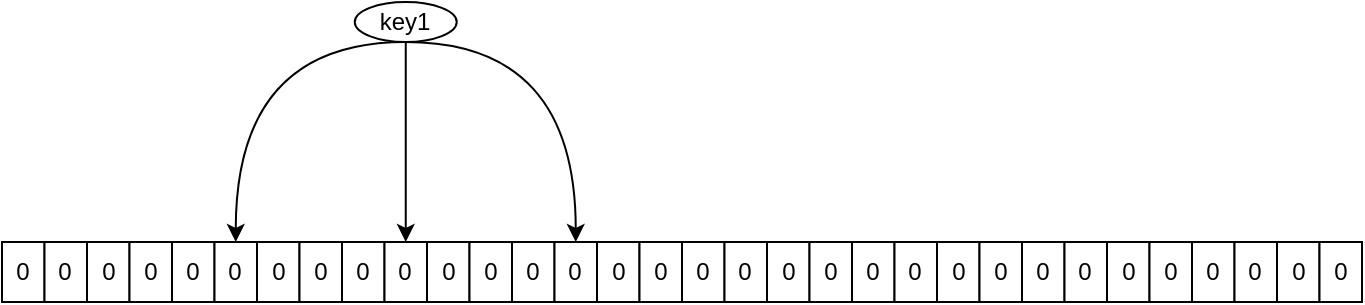 <mxfile version="15.3.1" type="github">
  <diagram id="oS3NIKPzrpNPTEWcU2Wd" name="第 1 页">
    <mxGraphModel dx="713" dy="392" grid="1" gridSize="10" guides="1" tooltips="1" connect="1" arrows="1" fold="1" page="1" pageScale="1" pageWidth="827" pageHeight="1169" math="0" shadow="0">
      <root>
        <mxCell id="0" />
        <mxCell id="1" parent="0" />
        <mxCell id="C_DTC8ixVh_991XyuoP6-37" value="" style="group" vertex="1" connectable="0" parent="1">
          <mxGeometry x="40" y="280" width="680.0" height="30" as="geometry" />
        </mxCell>
        <mxCell id="C_DTC8ixVh_991XyuoP6-1" value="0" style="rounded=0;whiteSpace=wrap;html=1;" vertex="1" parent="C_DTC8ixVh_991XyuoP6-37">
          <mxGeometry width="21.25" height="30" as="geometry" />
        </mxCell>
        <mxCell id="C_DTC8ixVh_991XyuoP6-2" value="0" style="rounded=0;whiteSpace=wrap;html=1;" vertex="1" parent="C_DTC8ixVh_991XyuoP6-37">
          <mxGeometry x="21.25" width="21.25" height="30" as="geometry" />
        </mxCell>
        <mxCell id="C_DTC8ixVh_991XyuoP6-4" value="0" style="rounded=0;whiteSpace=wrap;html=1;" vertex="1" parent="C_DTC8ixVh_991XyuoP6-37">
          <mxGeometry x="42.5" width="21.25" height="30" as="geometry" />
        </mxCell>
        <mxCell id="C_DTC8ixVh_991XyuoP6-5" value="0" style="rounded=0;whiteSpace=wrap;html=1;" vertex="1" parent="C_DTC8ixVh_991XyuoP6-37">
          <mxGeometry x="63.75" width="21.25" height="30" as="geometry" />
        </mxCell>
        <mxCell id="C_DTC8ixVh_991XyuoP6-6" value="0" style="rounded=0;whiteSpace=wrap;html=1;" vertex="1" parent="C_DTC8ixVh_991XyuoP6-37">
          <mxGeometry x="85.0" width="21.25" height="30" as="geometry" />
        </mxCell>
        <mxCell id="C_DTC8ixVh_991XyuoP6-7" value="0" style="rounded=0;whiteSpace=wrap;html=1;" vertex="1" parent="C_DTC8ixVh_991XyuoP6-37">
          <mxGeometry x="106.25" width="21.25" height="30" as="geometry" />
        </mxCell>
        <mxCell id="C_DTC8ixVh_991XyuoP6-8" value="0" style="rounded=0;whiteSpace=wrap;html=1;" vertex="1" parent="C_DTC8ixVh_991XyuoP6-37">
          <mxGeometry x="127.5" width="21.25" height="30" as="geometry" />
        </mxCell>
        <mxCell id="C_DTC8ixVh_991XyuoP6-9" value="0" style="rounded=0;whiteSpace=wrap;html=1;" vertex="1" parent="C_DTC8ixVh_991XyuoP6-37">
          <mxGeometry x="148.75" width="21.25" height="30" as="geometry" />
        </mxCell>
        <mxCell id="C_DTC8ixVh_991XyuoP6-10" value="0" style="rounded=0;whiteSpace=wrap;html=1;" vertex="1" parent="C_DTC8ixVh_991XyuoP6-37">
          <mxGeometry x="170.0" width="21.25" height="30" as="geometry" />
        </mxCell>
        <mxCell id="C_DTC8ixVh_991XyuoP6-11" value="0" style="rounded=0;whiteSpace=wrap;html=1;" vertex="1" parent="C_DTC8ixVh_991XyuoP6-37">
          <mxGeometry x="191.25" width="21.25" height="30" as="geometry" />
        </mxCell>
        <mxCell id="C_DTC8ixVh_991XyuoP6-12" value="0" style="rounded=0;whiteSpace=wrap;html=1;" vertex="1" parent="C_DTC8ixVh_991XyuoP6-37">
          <mxGeometry x="212.5" width="21.25" height="30" as="geometry" />
        </mxCell>
        <mxCell id="C_DTC8ixVh_991XyuoP6-13" value="0" style="rounded=0;whiteSpace=wrap;html=1;" vertex="1" parent="C_DTC8ixVh_991XyuoP6-37">
          <mxGeometry x="233.75" width="21.25" height="30" as="geometry" />
        </mxCell>
        <mxCell id="C_DTC8ixVh_991XyuoP6-14" value="0" style="rounded=0;whiteSpace=wrap;html=1;" vertex="1" parent="C_DTC8ixVh_991XyuoP6-37">
          <mxGeometry x="255.0" width="21.25" height="30" as="geometry" />
        </mxCell>
        <mxCell id="C_DTC8ixVh_991XyuoP6-15" value="0" style="rounded=0;whiteSpace=wrap;html=1;" vertex="1" parent="C_DTC8ixVh_991XyuoP6-37">
          <mxGeometry x="276.25" width="21.25" height="30" as="geometry" />
        </mxCell>
        <mxCell id="C_DTC8ixVh_991XyuoP6-16" value="0" style="rounded=0;whiteSpace=wrap;html=1;" vertex="1" parent="C_DTC8ixVh_991XyuoP6-37">
          <mxGeometry x="297.5" width="21.25" height="30" as="geometry" />
        </mxCell>
        <mxCell id="C_DTC8ixVh_991XyuoP6-17" value="0" style="rounded=0;whiteSpace=wrap;html=1;" vertex="1" parent="C_DTC8ixVh_991XyuoP6-37">
          <mxGeometry x="318.75" width="21.25" height="30" as="geometry" />
        </mxCell>
        <mxCell id="C_DTC8ixVh_991XyuoP6-18" value="0" style="rounded=0;whiteSpace=wrap;html=1;" vertex="1" parent="C_DTC8ixVh_991XyuoP6-37">
          <mxGeometry x="340.0" width="21.25" height="30" as="geometry" />
        </mxCell>
        <mxCell id="C_DTC8ixVh_991XyuoP6-19" value="0" style="rounded=0;whiteSpace=wrap;html=1;" vertex="1" parent="C_DTC8ixVh_991XyuoP6-37">
          <mxGeometry x="361.25" width="21.25" height="30" as="geometry" />
        </mxCell>
        <mxCell id="C_DTC8ixVh_991XyuoP6-20" value="0" style="rounded=0;whiteSpace=wrap;html=1;" vertex="1" parent="C_DTC8ixVh_991XyuoP6-37">
          <mxGeometry x="382.5" width="21.25" height="30" as="geometry" />
        </mxCell>
        <mxCell id="C_DTC8ixVh_991XyuoP6-21" value="0" style="rounded=0;whiteSpace=wrap;html=1;" vertex="1" parent="C_DTC8ixVh_991XyuoP6-37">
          <mxGeometry x="403.75" width="21.25" height="30" as="geometry" />
        </mxCell>
        <mxCell id="C_DTC8ixVh_991XyuoP6-22" value="0" style="rounded=0;whiteSpace=wrap;html=1;" vertex="1" parent="C_DTC8ixVh_991XyuoP6-37">
          <mxGeometry x="425.0" width="21.25" height="30" as="geometry" />
        </mxCell>
        <mxCell id="C_DTC8ixVh_991XyuoP6-23" value="0" style="rounded=0;whiteSpace=wrap;html=1;" vertex="1" parent="C_DTC8ixVh_991XyuoP6-37">
          <mxGeometry x="446.25" width="21.25" height="30" as="geometry" />
        </mxCell>
        <mxCell id="C_DTC8ixVh_991XyuoP6-24" value="0" style="rounded=0;whiteSpace=wrap;html=1;" vertex="1" parent="C_DTC8ixVh_991XyuoP6-37">
          <mxGeometry x="467.5" width="21.25" height="30" as="geometry" />
        </mxCell>
        <mxCell id="C_DTC8ixVh_991XyuoP6-25" value="0" style="rounded=0;whiteSpace=wrap;html=1;" vertex="1" parent="C_DTC8ixVh_991XyuoP6-37">
          <mxGeometry x="488.75" width="21.25" height="30" as="geometry" />
        </mxCell>
        <mxCell id="C_DTC8ixVh_991XyuoP6-26" value="0" style="rounded=0;whiteSpace=wrap;html=1;" vertex="1" parent="C_DTC8ixVh_991XyuoP6-37">
          <mxGeometry x="510.0" width="21.25" height="30" as="geometry" />
        </mxCell>
        <mxCell id="C_DTC8ixVh_991XyuoP6-27" value="0" style="rounded=0;whiteSpace=wrap;html=1;" vertex="1" parent="C_DTC8ixVh_991XyuoP6-37">
          <mxGeometry x="531.25" width="21.25" height="30" as="geometry" />
        </mxCell>
        <mxCell id="C_DTC8ixVh_991XyuoP6-28" value="0" style="rounded=0;whiteSpace=wrap;html=1;" vertex="1" parent="C_DTC8ixVh_991XyuoP6-37">
          <mxGeometry x="552.5" width="21.25" height="30" as="geometry" />
        </mxCell>
        <mxCell id="C_DTC8ixVh_991XyuoP6-29" value="0" style="rounded=0;whiteSpace=wrap;html=1;" vertex="1" parent="C_DTC8ixVh_991XyuoP6-37">
          <mxGeometry x="573.75" width="21.25" height="30" as="geometry" />
        </mxCell>
        <mxCell id="C_DTC8ixVh_991XyuoP6-30" value="0" style="rounded=0;whiteSpace=wrap;html=1;" vertex="1" parent="C_DTC8ixVh_991XyuoP6-37">
          <mxGeometry x="595.0" width="21.25" height="30" as="geometry" />
        </mxCell>
        <mxCell id="C_DTC8ixVh_991XyuoP6-31" value="0" style="rounded=0;whiteSpace=wrap;html=1;" vertex="1" parent="C_DTC8ixVh_991XyuoP6-37">
          <mxGeometry x="616.25" width="21.25" height="30" as="geometry" />
        </mxCell>
        <mxCell id="C_DTC8ixVh_991XyuoP6-32" value="0" style="rounded=0;whiteSpace=wrap;html=1;" vertex="1" parent="C_DTC8ixVh_991XyuoP6-37">
          <mxGeometry x="637.5" width="21.25" height="30" as="geometry" />
        </mxCell>
        <mxCell id="C_DTC8ixVh_991XyuoP6-33" value="0" style="rounded=0;whiteSpace=wrap;html=1;" vertex="1" parent="C_DTC8ixVh_991XyuoP6-37">
          <mxGeometry x="658.75" width="21.25" height="30" as="geometry" />
        </mxCell>
        <mxCell id="C_DTC8ixVh_991XyuoP6-39" style="edgeStyle=orthogonalEdgeStyle;rounded=0;orthogonalLoop=1;jettySize=auto;html=1;exitX=0.5;exitY=1;exitDx=0;exitDy=0;entryX=0.5;entryY=0;entryDx=0;entryDy=0;curved=1;" edge="1" parent="1" source="C_DTC8ixVh_991XyuoP6-38" target="C_DTC8ixVh_991XyuoP6-7">
          <mxGeometry relative="1" as="geometry">
            <Array as="points">
              <mxPoint x="157" y="180" />
            </Array>
          </mxGeometry>
        </mxCell>
        <mxCell id="C_DTC8ixVh_991XyuoP6-40" style="edgeStyle=orthogonalEdgeStyle;curved=1;rounded=0;orthogonalLoop=1;jettySize=auto;html=1;exitX=0.5;exitY=1;exitDx=0;exitDy=0;entryX=0.5;entryY=0;entryDx=0;entryDy=0;" edge="1" parent="1" source="C_DTC8ixVh_991XyuoP6-38" target="C_DTC8ixVh_991XyuoP6-11">
          <mxGeometry relative="1" as="geometry">
            <Array as="points">
              <mxPoint x="242" y="230" />
              <mxPoint x="242" y="230" />
            </Array>
          </mxGeometry>
        </mxCell>
        <mxCell id="C_DTC8ixVh_991XyuoP6-41" style="edgeStyle=orthogonalEdgeStyle;curved=1;rounded=0;orthogonalLoop=1;jettySize=auto;html=1;exitX=0.5;exitY=1;exitDx=0;exitDy=0;entryX=0.5;entryY=0;entryDx=0;entryDy=0;" edge="1" parent="1" source="C_DTC8ixVh_991XyuoP6-38" target="C_DTC8ixVh_991XyuoP6-15">
          <mxGeometry relative="1" as="geometry">
            <Array as="points">
              <mxPoint x="327" y="180" />
            </Array>
          </mxGeometry>
        </mxCell>
        <mxCell id="C_DTC8ixVh_991XyuoP6-38" value="key1" style="ellipse;whiteSpace=wrap;html=1;" vertex="1" parent="1">
          <mxGeometry x="216.37" y="160" width="51" height="20" as="geometry" />
        </mxCell>
      </root>
    </mxGraphModel>
  </diagram>
</mxfile>

